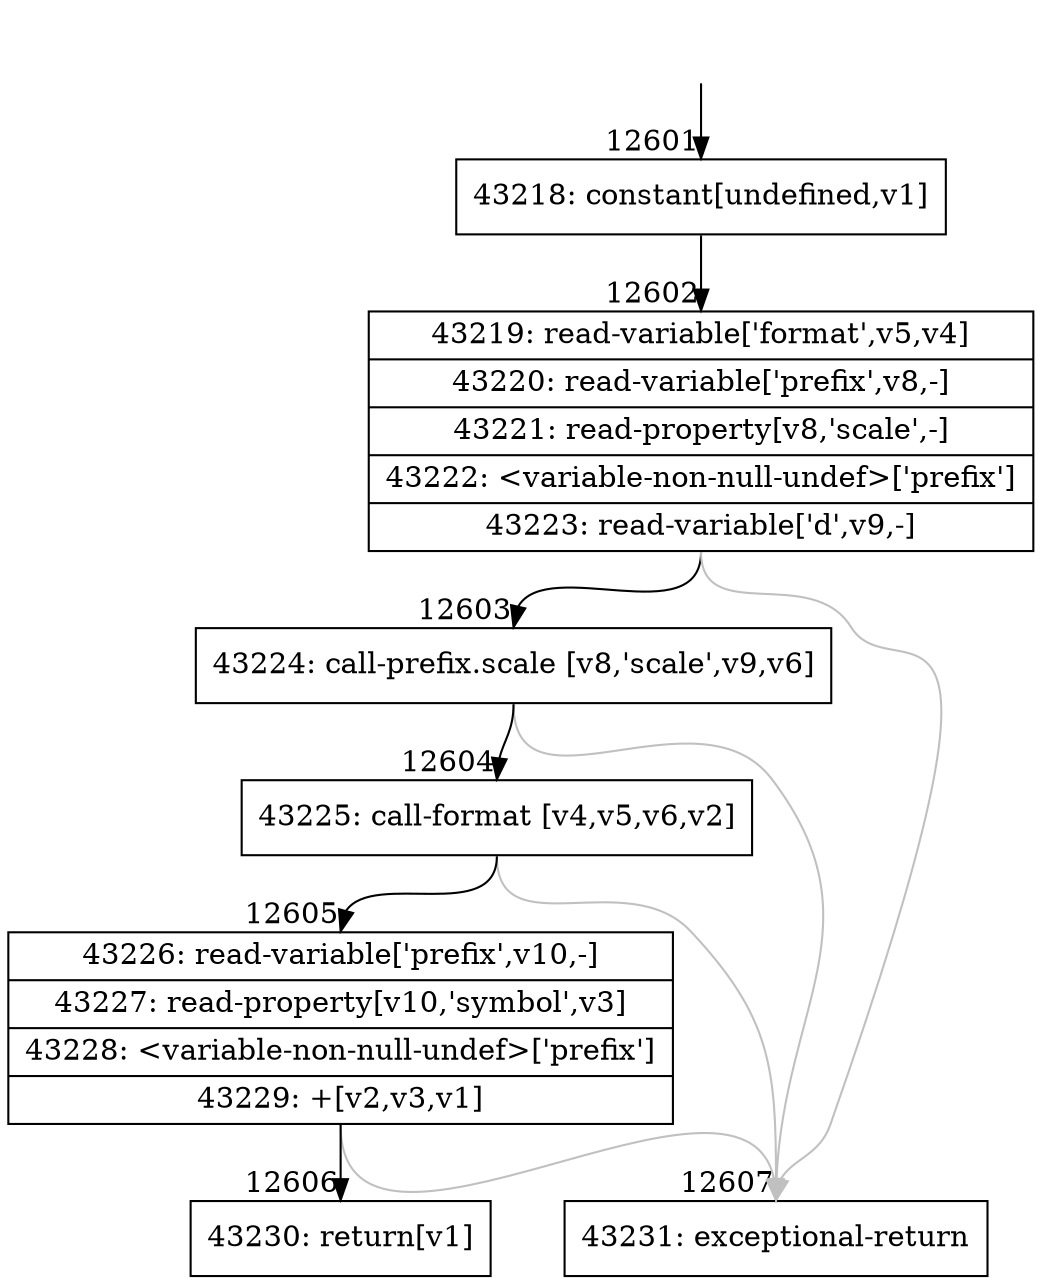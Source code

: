 digraph {
rankdir="TD"
BB_entry1169[shape=none,label=""];
BB_entry1169 -> BB12601 [tailport=s, headport=n, headlabel="    12601"]
BB12601 [shape=record label="{43218: constant[undefined,v1]}" ] 
BB12601 -> BB12602 [tailport=s, headport=n, headlabel="      12602"]
BB12602 [shape=record label="{43219: read-variable['format',v5,v4]|43220: read-variable['prefix',v8,-]|43221: read-property[v8,'scale',-]|43222: \<variable-non-null-undef\>['prefix']|43223: read-variable['d',v9,-]}" ] 
BB12602 -> BB12603 [tailport=s, headport=n, headlabel="      12603"]
BB12602 -> BB12607 [tailport=s, headport=n, color=gray, headlabel="      12607"]
BB12603 [shape=record label="{43224: call-prefix.scale [v8,'scale',v9,v6]}" ] 
BB12603 -> BB12604 [tailport=s, headport=n, headlabel="      12604"]
BB12603 -> BB12607 [tailport=s, headport=n, color=gray]
BB12604 [shape=record label="{43225: call-format [v4,v5,v6,v2]}" ] 
BB12604 -> BB12605 [tailport=s, headport=n, headlabel="      12605"]
BB12604 -> BB12607 [tailport=s, headport=n, color=gray]
BB12605 [shape=record label="{43226: read-variable['prefix',v10,-]|43227: read-property[v10,'symbol',v3]|43228: \<variable-non-null-undef\>['prefix']|43229: +[v2,v3,v1]}" ] 
BB12605 -> BB12606 [tailport=s, headport=n, headlabel="      12606"]
BB12605 -> BB12607 [tailport=s, headport=n, color=gray]
BB12606 [shape=record label="{43230: return[v1]}" ] 
BB12607 [shape=record label="{43231: exceptional-return}" ] 
//#$~ 7566
}
